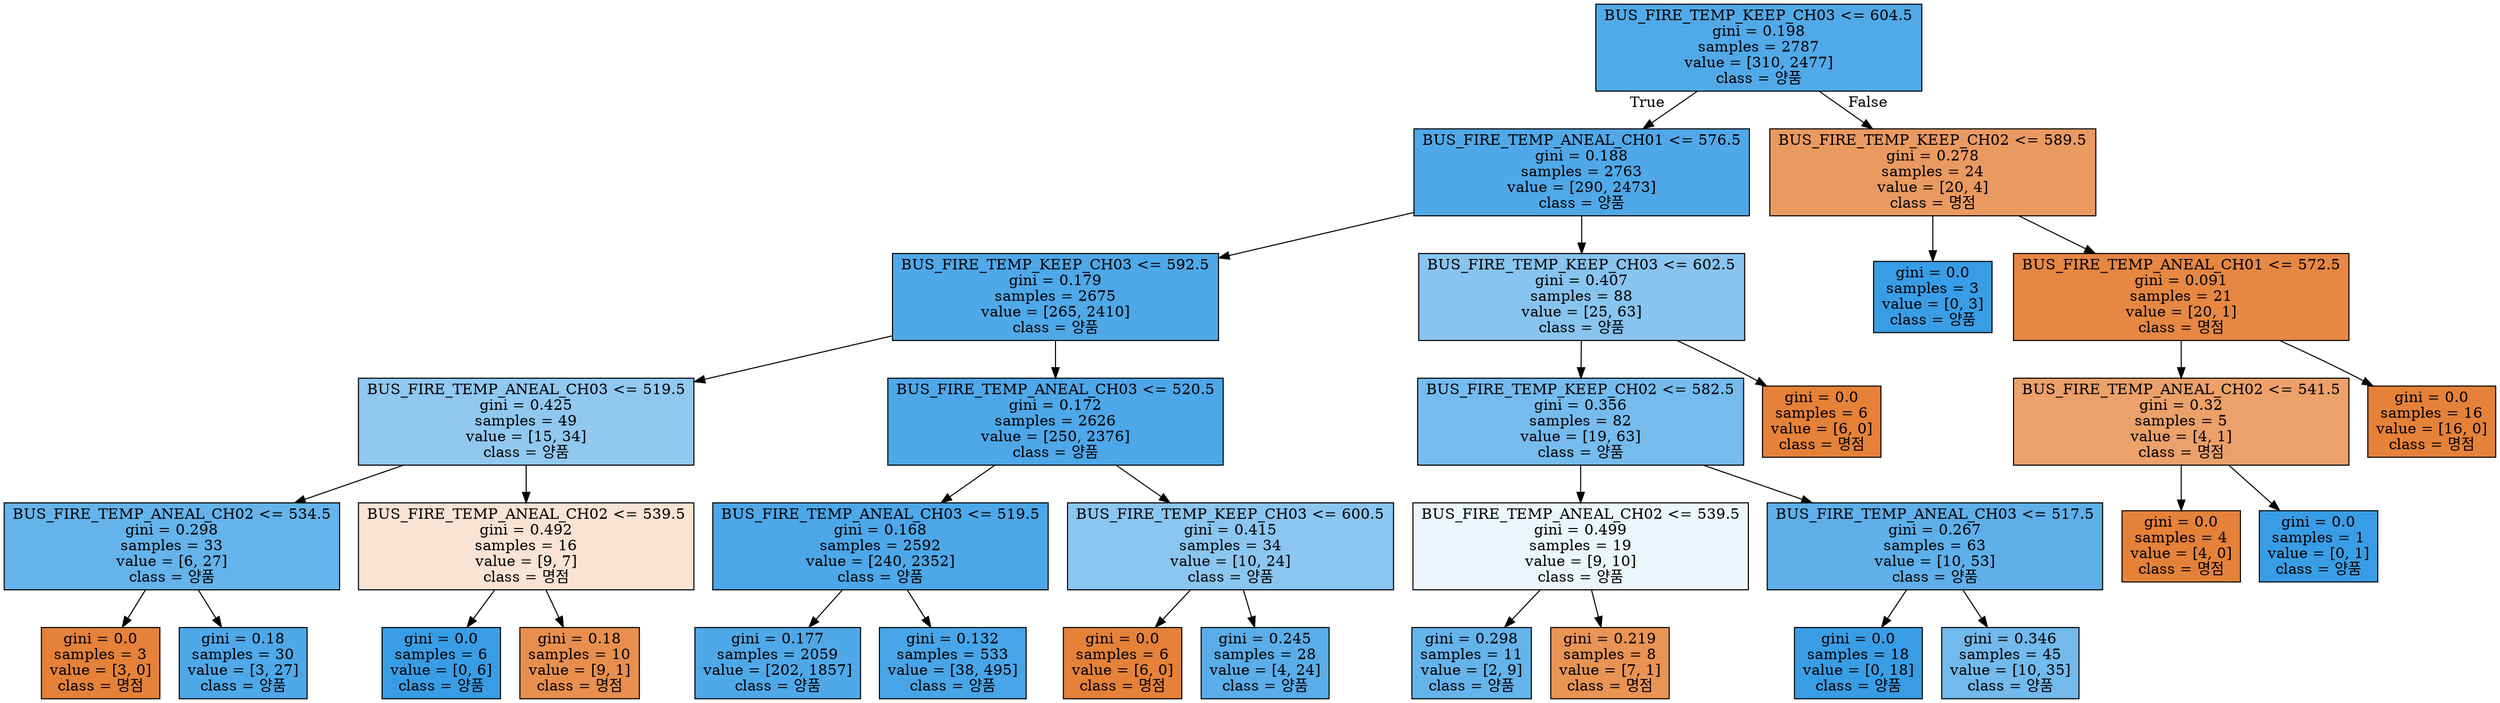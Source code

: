 digraph Tree {
node [shape=box, style="filled", color="black"] ;
0 [label="BUS_FIRE_TEMP_KEEP_CH03 <= 604.5\ngini = 0.198\nsamples = 2787\nvalue = [310, 2477]\nclass = 양품", fillcolor="#52a9e8"] ;
1 [label="BUS_FIRE_TEMP_ANEAL_CH01 <= 576.5\ngini = 0.188\nsamples = 2763\nvalue = [290, 2473]\nclass = 양품", fillcolor="#50a8e8"] ;
0 -> 1 [labeldistance=2.5, labelangle=45, headlabel="True"] ;
2 [label="BUS_FIRE_TEMP_KEEP_CH03 <= 592.5\ngini = 0.179\nsamples = 2675\nvalue = [265, 2410]\nclass = 양품", fillcolor="#4fa8e8"] ;
1 -> 2 ;
3 [label="BUS_FIRE_TEMP_ANEAL_CH03 <= 519.5\ngini = 0.425\nsamples = 49\nvalue = [15, 34]\nclass = 양품", fillcolor="#90c8f0"] ;
2 -> 3 ;
4 [label="BUS_FIRE_TEMP_ANEAL_CH02 <= 534.5\ngini = 0.298\nsamples = 33\nvalue = [6, 27]\nclass = 양품", fillcolor="#65b3eb"] ;
3 -> 4 ;
5 [label="gini = 0.0\nsamples = 3\nvalue = [3, 0]\nclass = 명점", fillcolor="#e58139"] ;
4 -> 5 ;
6 [label="gini = 0.18\nsamples = 30\nvalue = [3, 27]\nclass = 양품", fillcolor="#4fa8e8"] ;
4 -> 6 ;
7 [label="BUS_FIRE_TEMP_ANEAL_CH02 <= 539.5\ngini = 0.492\nsamples = 16\nvalue = [9, 7]\nclass = 명점", fillcolor="#f9e3d3"] ;
3 -> 7 ;
8 [label="gini = 0.0\nsamples = 6\nvalue = [0, 6]\nclass = 양품", fillcolor="#399de5"] ;
7 -> 8 ;
9 [label="gini = 0.18\nsamples = 10\nvalue = [9, 1]\nclass = 명점", fillcolor="#e88f4f"] ;
7 -> 9 ;
10 [label="BUS_FIRE_TEMP_ANEAL_CH03 <= 520.5\ngini = 0.172\nsamples = 2626\nvalue = [250, 2376]\nclass = 양품", fillcolor="#4ea7e8"] ;
2 -> 10 ;
11 [label="BUS_FIRE_TEMP_ANEAL_CH03 <= 519.5\ngini = 0.168\nsamples = 2592\nvalue = [240, 2352]\nclass = 양품", fillcolor="#4da7e8"] ;
10 -> 11 ;
12 [label="gini = 0.177\nsamples = 2059\nvalue = [202, 1857]\nclass = 양품", fillcolor="#4fa8e8"] ;
11 -> 12 ;
13 [label="gini = 0.132\nsamples = 533\nvalue = [38, 495]\nclass = 양품", fillcolor="#48a5e7"] ;
11 -> 13 ;
14 [label="BUS_FIRE_TEMP_KEEP_CH03 <= 600.5\ngini = 0.415\nsamples = 34\nvalue = [10, 24]\nclass = 양품", fillcolor="#8bc6f0"] ;
10 -> 14 ;
15 [label="gini = 0.0\nsamples = 6\nvalue = [6, 0]\nclass = 명점", fillcolor="#e58139"] ;
14 -> 15 ;
16 [label="gini = 0.245\nsamples = 28\nvalue = [4, 24]\nclass = 양품", fillcolor="#5aade9"] ;
14 -> 16 ;
17 [label="BUS_FIRE_TEMP_KEEP_CH03 <= 602.5\ngini = 0.407\nsamples = 88\nvalue = [25, 63]\nclass = 양품", fillcolor="#88c4ef"] ;
1 -> 17 ;
18 [label="BUS_FIRE_TEMP_KEEP_CH02 <= 582.5\ngini = 0.356\nsamples = 82\nvalue = [19, 63]\nclass = 양품", fillcolor="#75bbed"] ;
17 -> 18 ;
19 [label="BUS_FIRE_TEMP_ANEAL_CH02 <= 539.5\ngini = 0.499\nsamples = 19\nvalue = [9, 10]\nclass = 양품", fillcolor="#ebf5fc"] ;
18 -> 19 ;
20 [label="gini = 0.298\nsamples = 11\nvalue = [2, 9]\nclass = 양품", fillcolor="#65b3eb"] ;
19 -> 20 ;
21 [label="gini = 0.219\nsamples = 8\nvalue = [7, 1]\nclass = 명점", fillcolor="#e99355"] ;
19 -> 21 ;
22 [label="BUS_FIRE_TEMP_ANEAL_CH03 <= 517.5\ngini = 0.267\nsamples = 63\nvalue = [10, 53]\nclass = 양품", fillcolor="#5eafea"] ;
18 -> 22 ;
23 [label="gini = 0.0\nsamples = 18\nvalue = [0, 18]\nclass = 양품", fillcolor="#399de5"] ;
22 -> 23 ;
24 [label="gini = 0.346\nsamples = 45\nvalue = [10, 35]\nclass = 양품", fillcolor="#72b9ec"] ;
22 -> 24 ;
25 [label="gini = 0.0\nsamples = 6\nvalue = [6, 0]\nclass = 명점", fillcolor="#e58139"] ;
17 -> 25 ;
26 [label="BUS_FIRE_TEMP_KEEP_CH02 <= 589.5\ngini = 0.278\nsamples = 24\nvalue = [20, 4]\nclass = 명점", fillcolor="#ea9a61"] ;
0 -> 26 [labeldistance=2.5, labelangle=-45, headlabel="False"] ;
27 [label="gini = 0.0\nsamples = 3\nvalue = [0, 3]\nclass = 양품", fillcolor="#399de5"] ;
26 -> 27 ;
28 [label="BUS_FIRE_TEMP_ANEAL_CH01 <= 572.5\ngini = 0.091\nsamples = 21\nvalue = [20, 1]\nclass = 명점", fillcolor="#e68743"] ;
26 -> 28 ;
29 [label="BUS_FIRE_TEMP_ANEAL_CH02 <= 541.5\ngini = 0.32\nsamples = 5\nvalue = [4, 1]\nclass = 명점", fillcolor="#eca06a"] ;
28 -> 29 ;
30 [label="gini = 0.0\nsamples = 4\nvalue = [4, 0]\nclass = 명점", fillcolor="#e58139"] ;
29 -> 30 ;
31 [label="gini = 0.0\nsamples = 1\nvalue = [0, 1]\nclass = 양품", fillcolor="#399de5"] ;
29 -> 31 ;
32 [label="gini = 0.0\nsamples = 16\nvalue = [16, 0]\nclass = 명점", fillcolor="#e58139"] ;
28 -> 32 ;
}